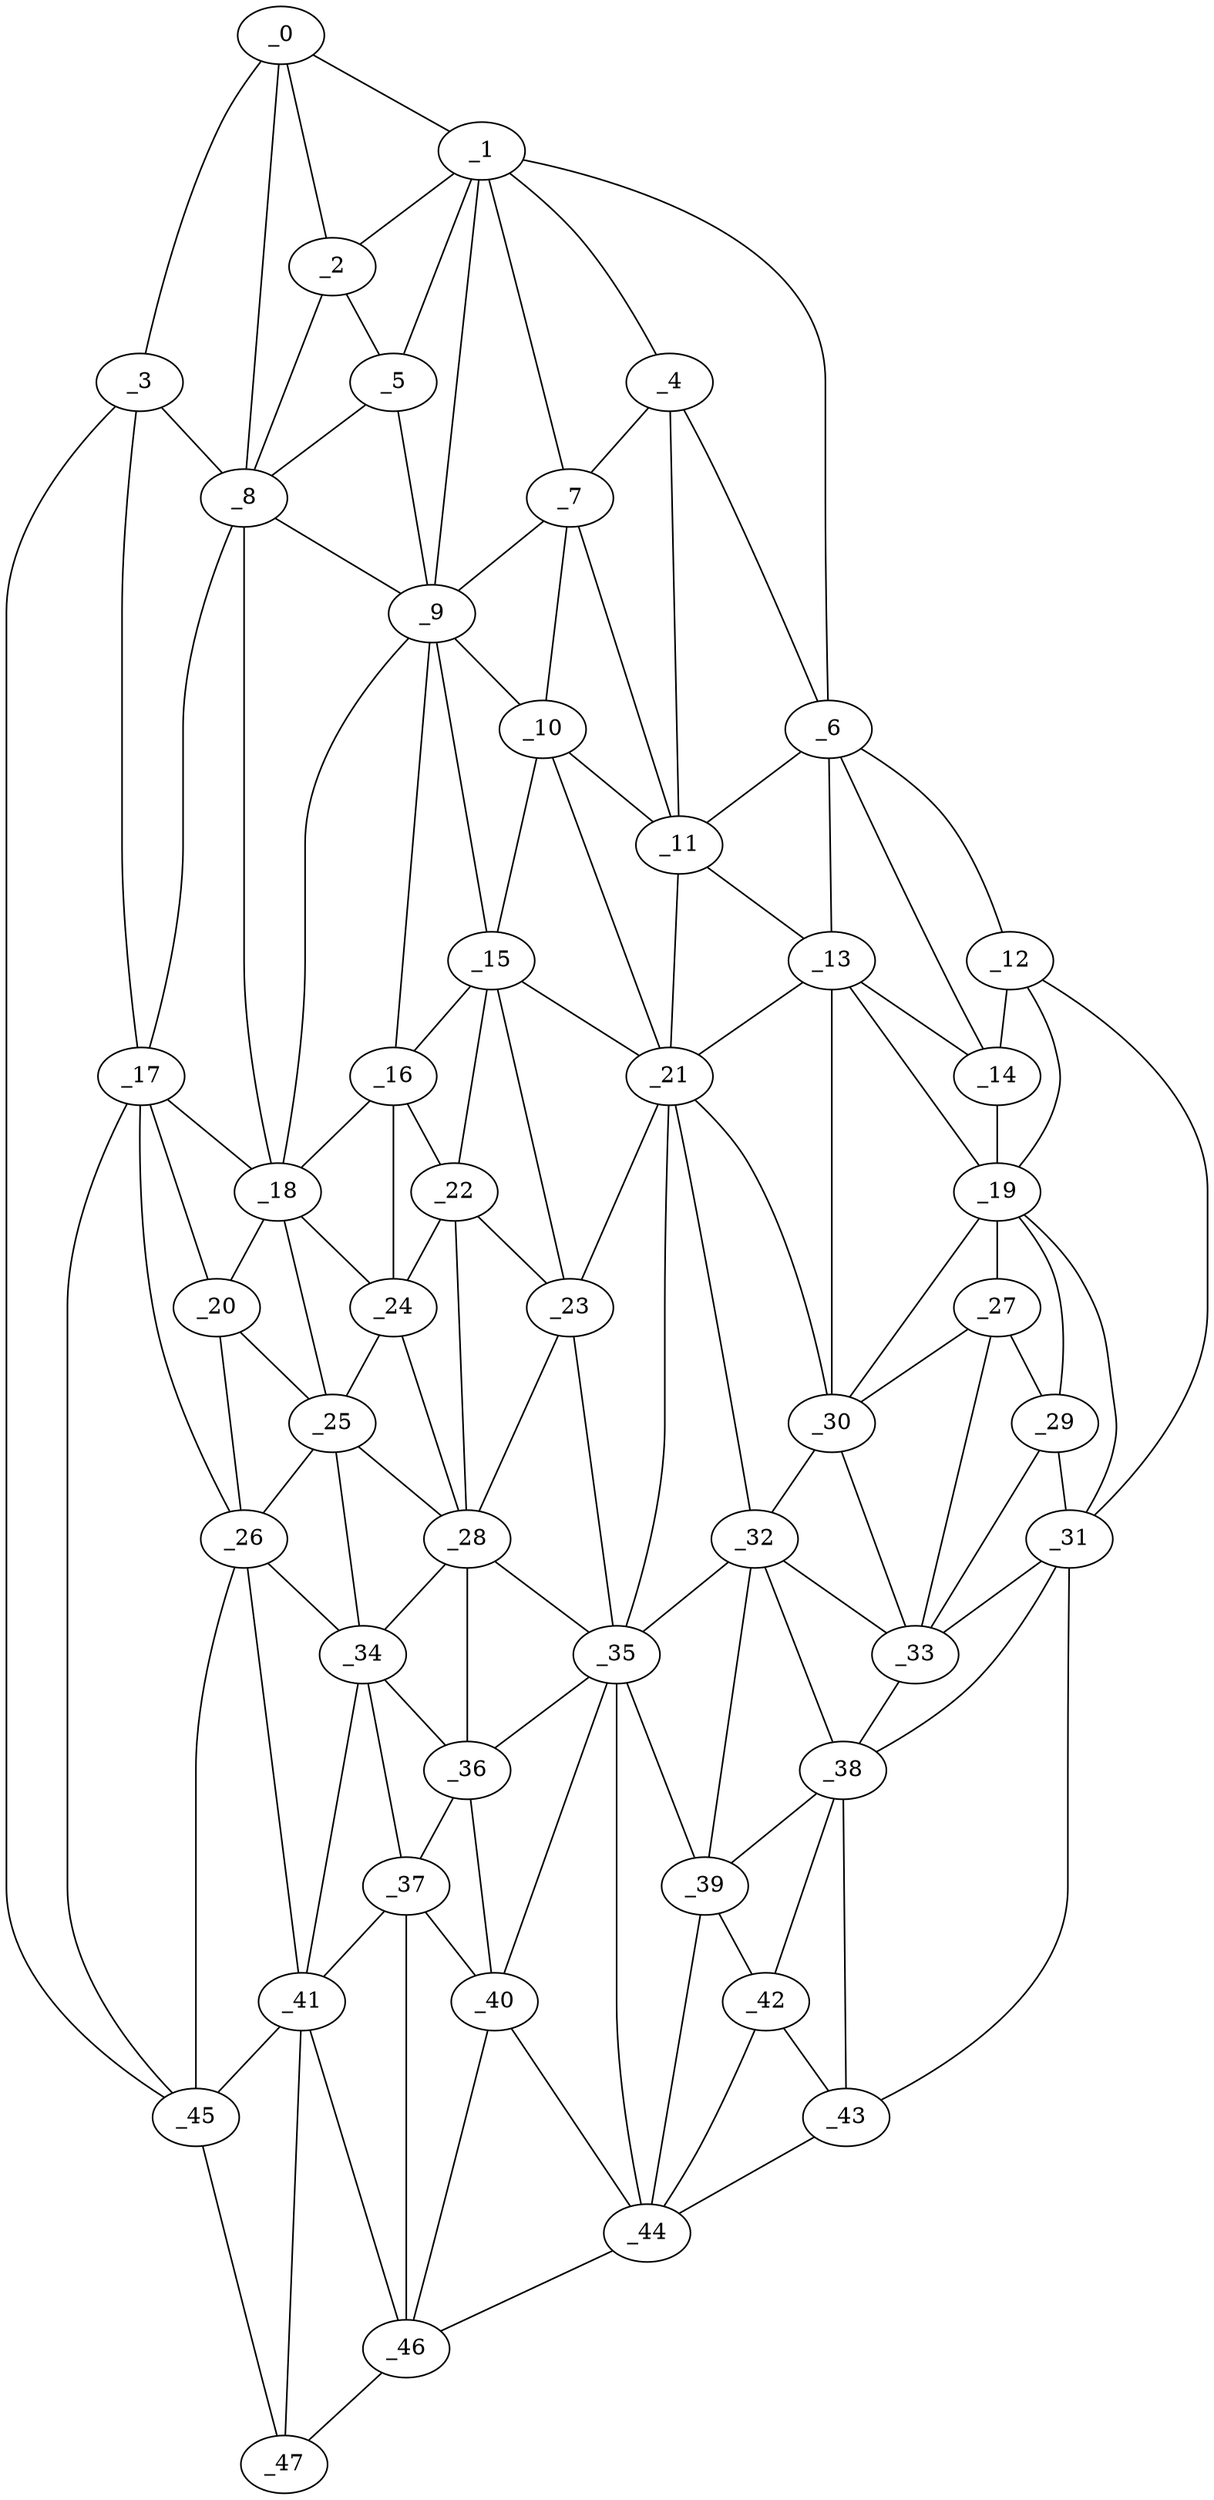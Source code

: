 graph "obj59__225.gxl" {
	_0	 [x=26,
		y=18];
	_1	 [x=26,
		y=72];
	_0 -- _1	 [valence=1];
	_2	 [x=28,
		y=45];
	_0 -- _2	 [valence=1];
	_3	 [x=29,
		y=13];
	_0 -- _3	 [valence=1];
	_8	 [x=42,
		y=37];
	_0 -- _8	 [valence=2];
	_1 -- _2	 [valence=1];
	_4	 [x=31,
		y=84];
	_1 -- _4	 [valence=1];
	_5	 [x=34,
		y=46];
	_1 -- _5	 [valence=2];
	_6	 [x=36,
		y=101];
	_1 -- _6	 [valence=1];
	_7	 [x=39,
		y=72];
	_1 -- _7	 [valence=2];
	_9	 [x=43,
		y=61];
	_1 -- _9	 [valence=2];
	_2 -- _5	 [valence=2];
	_2 -- _8	 [valence=2];
	_3 -- _8	 [valence=1];
	_17	 [x=65,
		y=37];
	_3 -- _17	 [valence=2];
	_45	 [x=116,
		y=15];
	_3 -- _45	 [valence=1];
	_4 -- _6	 [valence=1];
	_4 -- _7	 [valence=2];
	_11	 [x=51,
		y=89];
	_4 -- _11	 [valence=2];
	_5 -- _8	 [valence=2];
	_5 -- _9	 [valence=2];
	_6 -- _11	 [valence=2];
	_12	 [x=52,
		y=111];
	_6 -- _12	 [valence=1];
	_13	 [x=54,
		y=97];
	_6 -- _13	 [valence=2];
	_14	 [x=55,
		y=105];
	_6 -- _14	 [valence=2];
	_7 -- _9	 [valence=2];
	_10	 [x=51,
		y=75];
	_7 -- _10	 [valence=2];
	_7 -- _11	 [valence=1];
	_8 -- _9	 [valence=1];
	_8 -- _17	 [valence=1];
	_18	 [x=65,
		y=48];
	_8 -- _18	 [valence=2];
	_9 -- _10	 [valence=1];
	_15	 [x=62,
		y=61];
	_9 -- _15	 [valence=2];
	_16	 [x=64,
		y=55];
	_9 -- _16	 [valence=2];
	_9 -- _18	 [valence=2];
	_10 -- _11	 [valence=2];
	_10 -- _15	 [valence=2];
	_21	 [x=68,
		y=74];
	_10 -- _21	 [valence=2];
	_11 -- _13	 [valence=1];
	_11 -- _21	 [valence=2];
	_12 -- _14	 [valence=2];
	_19	 [x=67,
		y=107];
	_12 -- _19	 [valence=1];
	_31	 [x=87,
		y=116];
	_12 -- _31	 [valence=1];
	_13 -- _14	 [valence=2];
	_13 -- _19	 [valence=1];
	_13 -- _21	 [valence=2];
	_30	 [x=85,
		y=94];
	_13 -- _30	 [valence=2];
	_14 -- _19	 [valence=2];
	_15 -- _16	 [valence=1];
	_15 -- _21	 [valence=1];
	_22	 [x=70,
		y=65];
	_15 -- _22	 [valence=2];
	_23	 [x=70,
		y=70];
	_15 -- _23	 [valence=2];
	_16 -- _18	 [valence=1];
	_16 -- _22	 [valence=2];
	_24	 [x=71,
		y=51];
	_16 -- _24	 [valence=1];
	_17 -- _18	 [valence=2];
	_20	 [x=68,
		y=40];
	_17 -- _20	 [valence=1];
	_26	 [x=76,
		y=42];
	_17 -- _26	 [valence=2];
	_17 -- _45	 [valence=2];
	_18 -- _20	 [valence=2];
	_18 -- _24	 [valence=2];
	_25	 [x=74,
		y=46];
	_18 -- _25	 [valence=2];
	_27	 [x=81,
		y=104];
	_19 -- _27	 [valence=1];
	_29	 [x=84,
		y=111];
	_19 -- _29	 [valence=2];
	_19 -- _30	 [valence=2];
	_19 -- _31	 [valence=2];
	_20 -- _25	 [valence=1];
	_20 -- _26	 [valence=2];
	_21 -- _23	 [valence=2];
	_21 -- _30	 [valence=2];
	_32	 [x=92,
		y=90];
	_21 -- _32	 [valence=1];
	_35	 [x=97,
		y=79];
	_21 -- _35	 [valence=2];
	_22 -- _23	 [valence=2];
	_22 -- _24	 [valence=2];
	_28	 [x=82,
		y=62];
	_22 -- _28	 [valence=1];
	_23 -- _28	 [valence=1];
	_23 -- _35	 [valence=2];
	_24 -- _25	 [valence=2];
	_24 -- _28	 [valence=2];
	_25 -- _26	 [valence=1];
	_25 -- _28	 [valence=2];
	_34	 [x=95,
		y=51];
	_25 -- _34	 [valence=2];
	_26 -- _34	 [valence=1];
	_41	 [x=108,
		y=43];
	_26 -- _41	 [valence=2];
	_26 -- _45	 [valence=2];
	_27 -- _29	 [valence=2];
	_27 -- _30	 [valence=2];
	_33	 [x=93,
		y=97];
	_27 -- _33	 [valence=1];
	_28 -- _34	 [valence=2];
	_28 -- _35	 [valence=2];
	_36	 [x=98,
		y=69];
	_28 -- _36	 [valence=1];
	_29 -- _31	 [valence=2];
	_29 -- _33	 [valence=2];
	_30 -- _32	 [valence=2];
	_30 -- _33	 [valence=2];
	_31 -- _33	 [valence=2];
	_38	 [x=103,
		y=98];
	_31 -- _38	 [valence=1];
	_43	 [x=112,
		y=110];
	_31 -- _43	 [valence=1];
	_32 -- _33	 [valence=1];
	_32 -- _35	 [valence=2];
	_32 -- _38	 [valence=2];
	_39	 [x=105,
		y=87];
	_32 -- _39	 [valence=2];
	_33 -- _38	 [valence=2];
	_34 -- _36	 [valence=1];
	_37	 [x=103,
		y=61];
	_34 -- _37	 [valence=2];
	_34 -- _41	 [valence=2];
	_35 -- _36	 [valence=2];
	_35 -- _39	 [valence=1];
	_40	 [x=106,
		y=65];
	_35 -- _40	 [valence=2];
	_44	 [x=115,
		y=84];
	_35 -- _44	 [valence=1];
	_36 -- _37	 [valence=2];
	_36 -- _40	 [valence=1];
	_37 -- _40	 [valence=2];
	_37 -- _41	 [valence=1];
	_46	 [x=116,
		y=67];
	_37 -- _46	 [valence=2];
	_38 -- _39	 [valence=2];
	_42	 [x=111,
		y=95];
	_38 -- _42	 [valence=1];
	_38 -- _43	 [valence=2];
	_39 -- _42	 [valence=2];
	_39 -- _44	 [valence=2];
	_40 -- _44	 [valence=2];
	_40 -- _46	 [valence=2];
	_41 -- _45	 [valence=1];
	_41 -- _46	 [valence=2];
	_47	 [x=117,
		y=32];
	_41 -- _47	 [valence=2];
	_42 -- _43	 [valence=2];
	_42 -- _44	 [valence=1];
	_43 -- _44	 [valence=1];
	_44 -- _46	 [valence=1];
	_45 -- _47	 [valence=1];
	_46 -- _47	 [valence=1];
}
